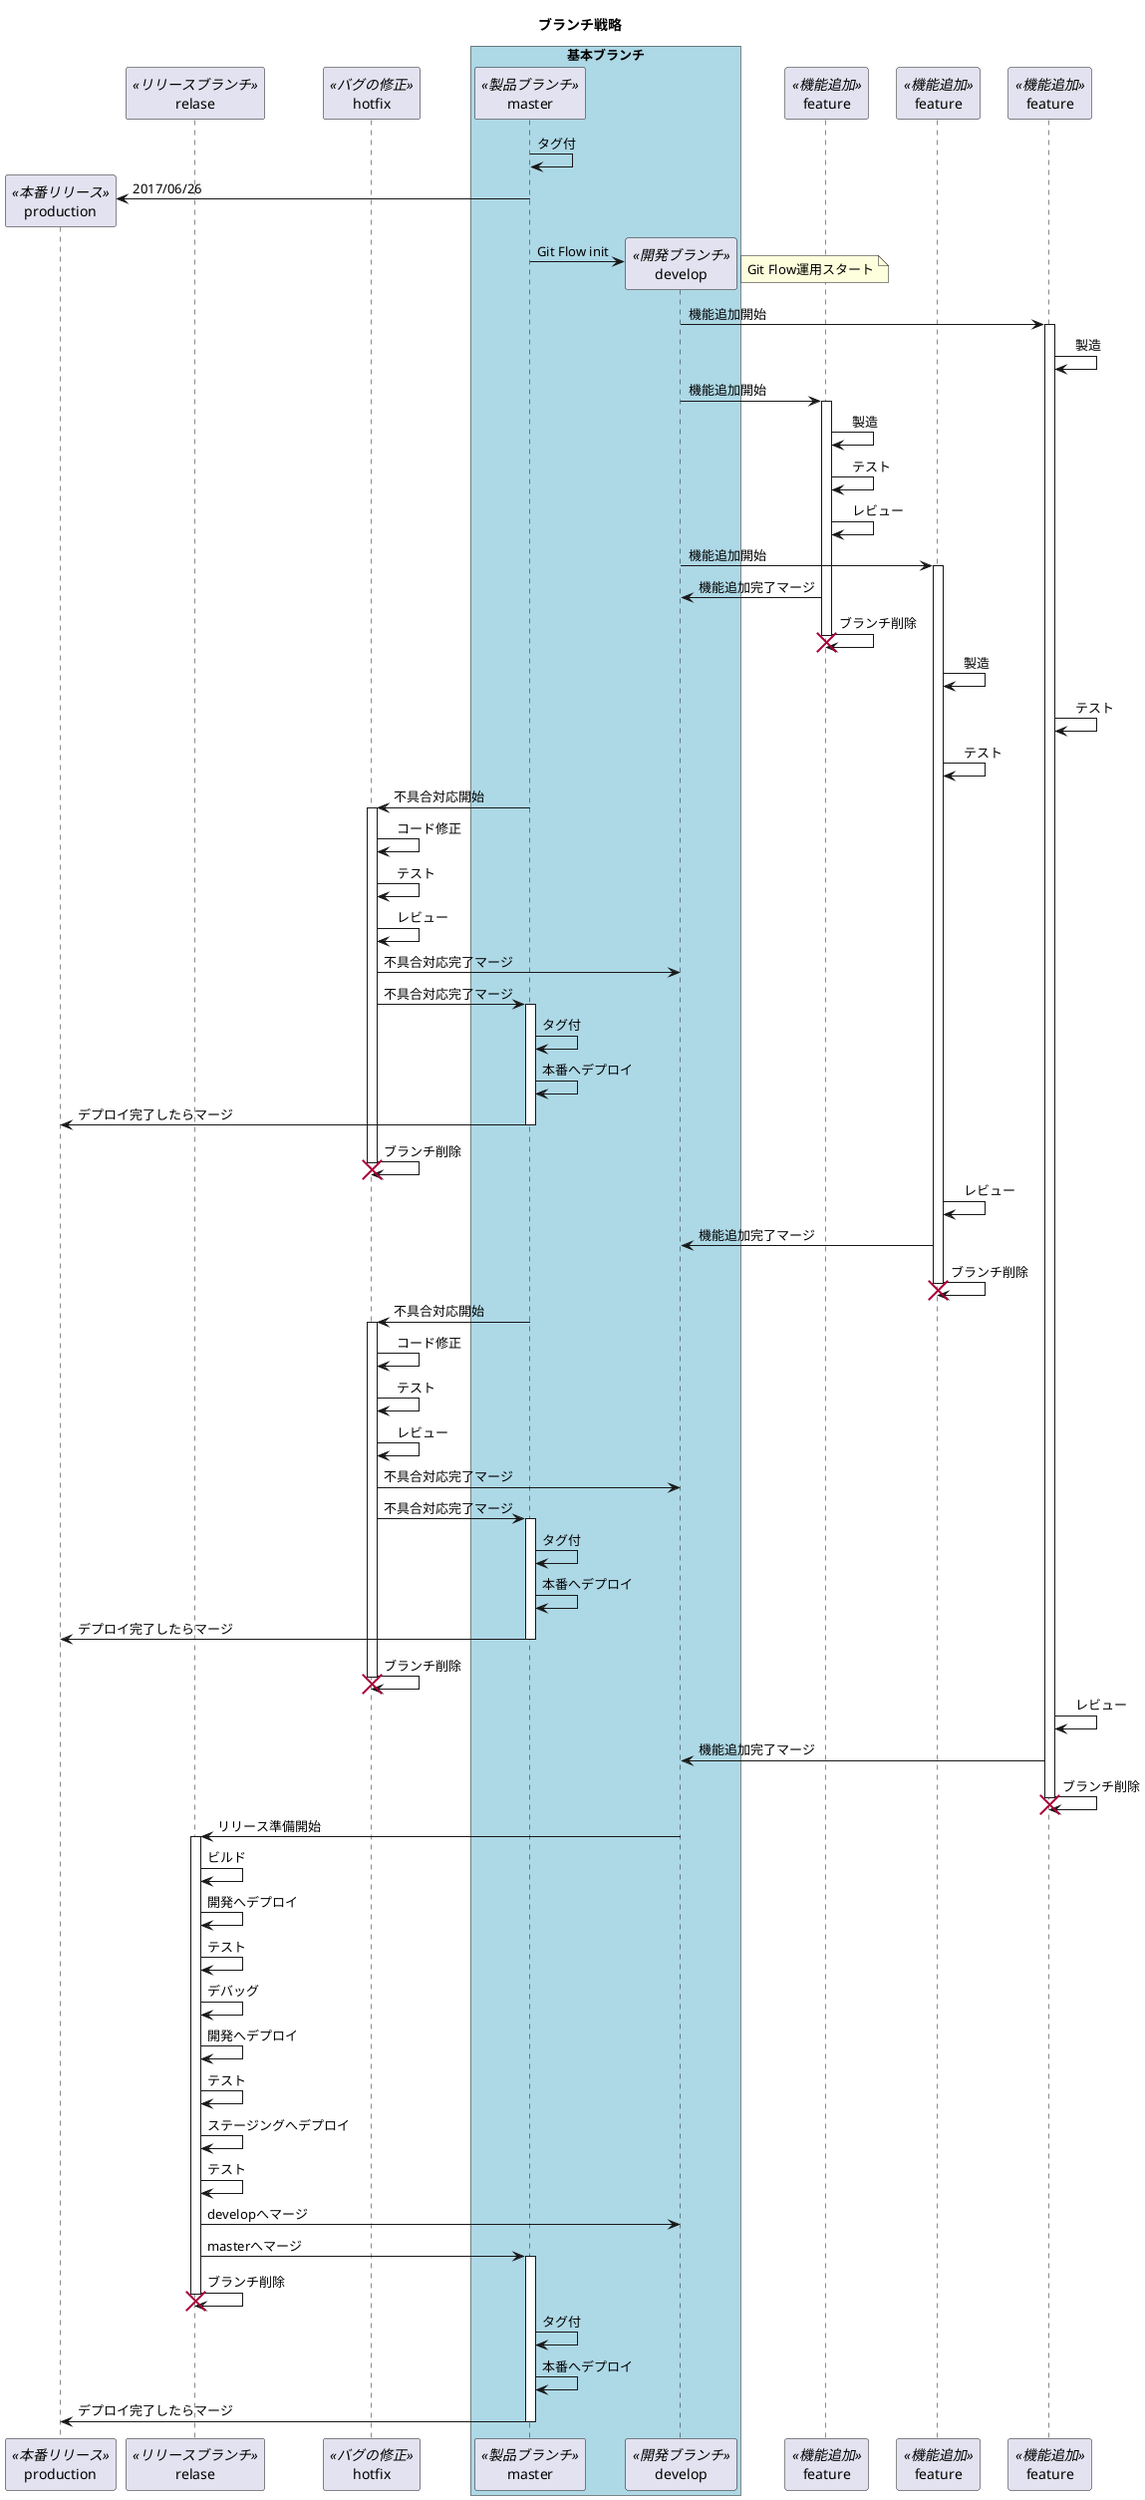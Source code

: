 @startuml
title ブランチ戦略

participant production as production <<本番リリース>>
participant relase as relase <<リリースブランチ>>
participant hotfix as hotfix <<バグの修正>>
box "基本ブランチ" #LightBlue
  participant master as master <<製品ブランチ>>
  participant develop as develop <<開発ブランチ>>
end box
participant "feature" as feature1 <<機能追加>>
participant "feature" as feature2 <<機能追加>>
participant "feature" as feature3 <<機能追加>>

master -> master : タグ付
create production
master -> production : 2017/06/26

create develop
master -> develop : Git Flow init
note right : Git Flow運用スタート

develop -> feature3 : 機能追加開始
activate feature3
feature3 -> feature3 :　製造

develop -> feature1 : 機能追加開始
activate feature1
feature1 -> feature1 :　製造
feature1 -> feature1 :　テスト
feature1 -> feature1 :　レビュー

develop -> feature2 : 機能追加開始
activate  feature2

feature1 -> develop : 機能追加完了マージ
feature1 -> feature1 : ブランチ削除
destroy feature1
deactivate feature1

feature2 -> feature2 :　製造
feature3 -> feature3 :　テスト
feature2 -> feature2 :　テスト

master -> hotfix : 不具合対応開始
activate hotfix
hotfix -> hotfix :　コード修正
hotfix -> hotfix :　テスト
hotfix -> hotfix :　レビュー
hotfix -> develop : 不具合対応完了マージ
master <- hotfix : 不具合対応完了マージ
activate master
master -> master : タグ付
master -> master : 本番へデプロイ
master -> production : デプロイ完了したらマージ
deactivate master
hotfix -> hotfix : ブランチ削除
destroy hotfix
deactivate hotfix


feature2 -> feature2 :　レビュー

feature2 -> develop : 機能追加完了マージ
feature2 -> feature2 : ブランチ削除
destroy feature2
deactivate feature2


master -> hotfix : 不具合対応開始
activate hotfix
hotfix -> hotfix :　コード修正
hotfix -> hotfix :　テスト
hotfix -> hotfix :　レビュー
hotfix -> develop : 不具合対応完了マージ
master <- hotfix : 不具合対応完了マージ
activate master
master -> master : タグ付
master -> master : 本番へデプロイ
master -> production : デプロイ完了したらマージ
deactivate master
hotfix -> hotfix : ブランチ削除
destroy hotfix
deactivate hotfix


feature3 -> feature3 :　レビュー
feature3 -> develop : 機能追加完了マージ
feature3 -> feature3 : ブランチ削除
destroy feature3
deactivate feature3

develop -> relase : リリース準備開始
activate relase
relase -> relase : ビルド
relase -> relase : 開発へデプロイ
relase -> relase : テスト
relase -> relase : デバッグ
relase -> relase : 開発へデプロイ
relase -> relase : テスト
relase -> relase : ステージングへデプロイ
relase -> relase : テスト
relase -> develop : developへマージ
relase -> master : masterへマージ
activate master
relase -> relase : ブランチ削除
destroy relase
deactivate relase

master -> master : タグ付
master -> master : 本番へデプロイ
master -> production : デプロイ完了したらマージ
deactivate master

@enduml
